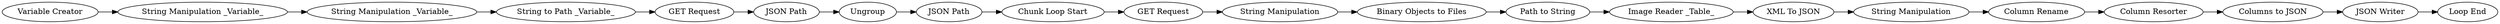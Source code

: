 digraph {
	1 [label="GET Request"]
	2 [label="JSON Path"]
	5 [label=Ungroup]
	6 [label="JSON Path"]
	9 [label="Variable Creator"]
	10 [label="String Manipulation _Variable_"]
	11 [label="String to Path _Variable_"]
	15 [label="String Manipulation _Variable_"]
	40 [label="Chunk Loop Start"]
	41 [label="Binary Objects to Files"]
	42 [label="String Manipulation"]
	43 [label="GET Request"]
	44 [label="Loop End"]
	46 [label="Image Reader _Table_"]
	47 [label="Columns to JSON"]
	48 [label="JSON Writer"]
	49 [label="XML To JSON"]
	50 [label="String Manipulation"]
	51 [label="Path to String"]
	52 [label="Column Resorter"]
	53 [label="Column Rename"]
	1 -> 2
	2 -> 5
	5 -> 6
	6 -> 40
	9 -> 10
	10 -> 15
	11 -> 1
	15 -> 11
	40 -> 43
	41 -> 51
	42 -> 41
	43 -> 42
	46 -> 49
	47 -> 48
	48 -> 44
	49 -> 50
	50 -> 53
	51 -> 46
	52 -> 47
	53 -> 52
	rankdir=LR
}
